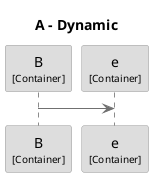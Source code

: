 @startuml
set separator none
title A - Dynamic

skinparam {
  arrowFontSize 10
  defaultTextAlignment center
  wrapWidth 200
  maxMessageSize 100
}

hide stereotype

skinparam sequenceParticipant<<A.B>> {
  BackgroundColor #dddddd
  FontColor #000000
  BorderColor #9a9a9a
  shadowing false
}
skinparam sequenceParticipant<<d.e>> {
  BackgroundColor #dddddd
  FontColor #000000
  BorderColor #9a9a9a
  shadowing false
}

participant "B\n<size:10>[Container]</size>" as A.B <<A.B>> #dddddd
participant "e\n<size:10>[Container]</size>" as d.e <<d.e>> #dddddd
A.B -[#707070]> d.e : 
@enduml